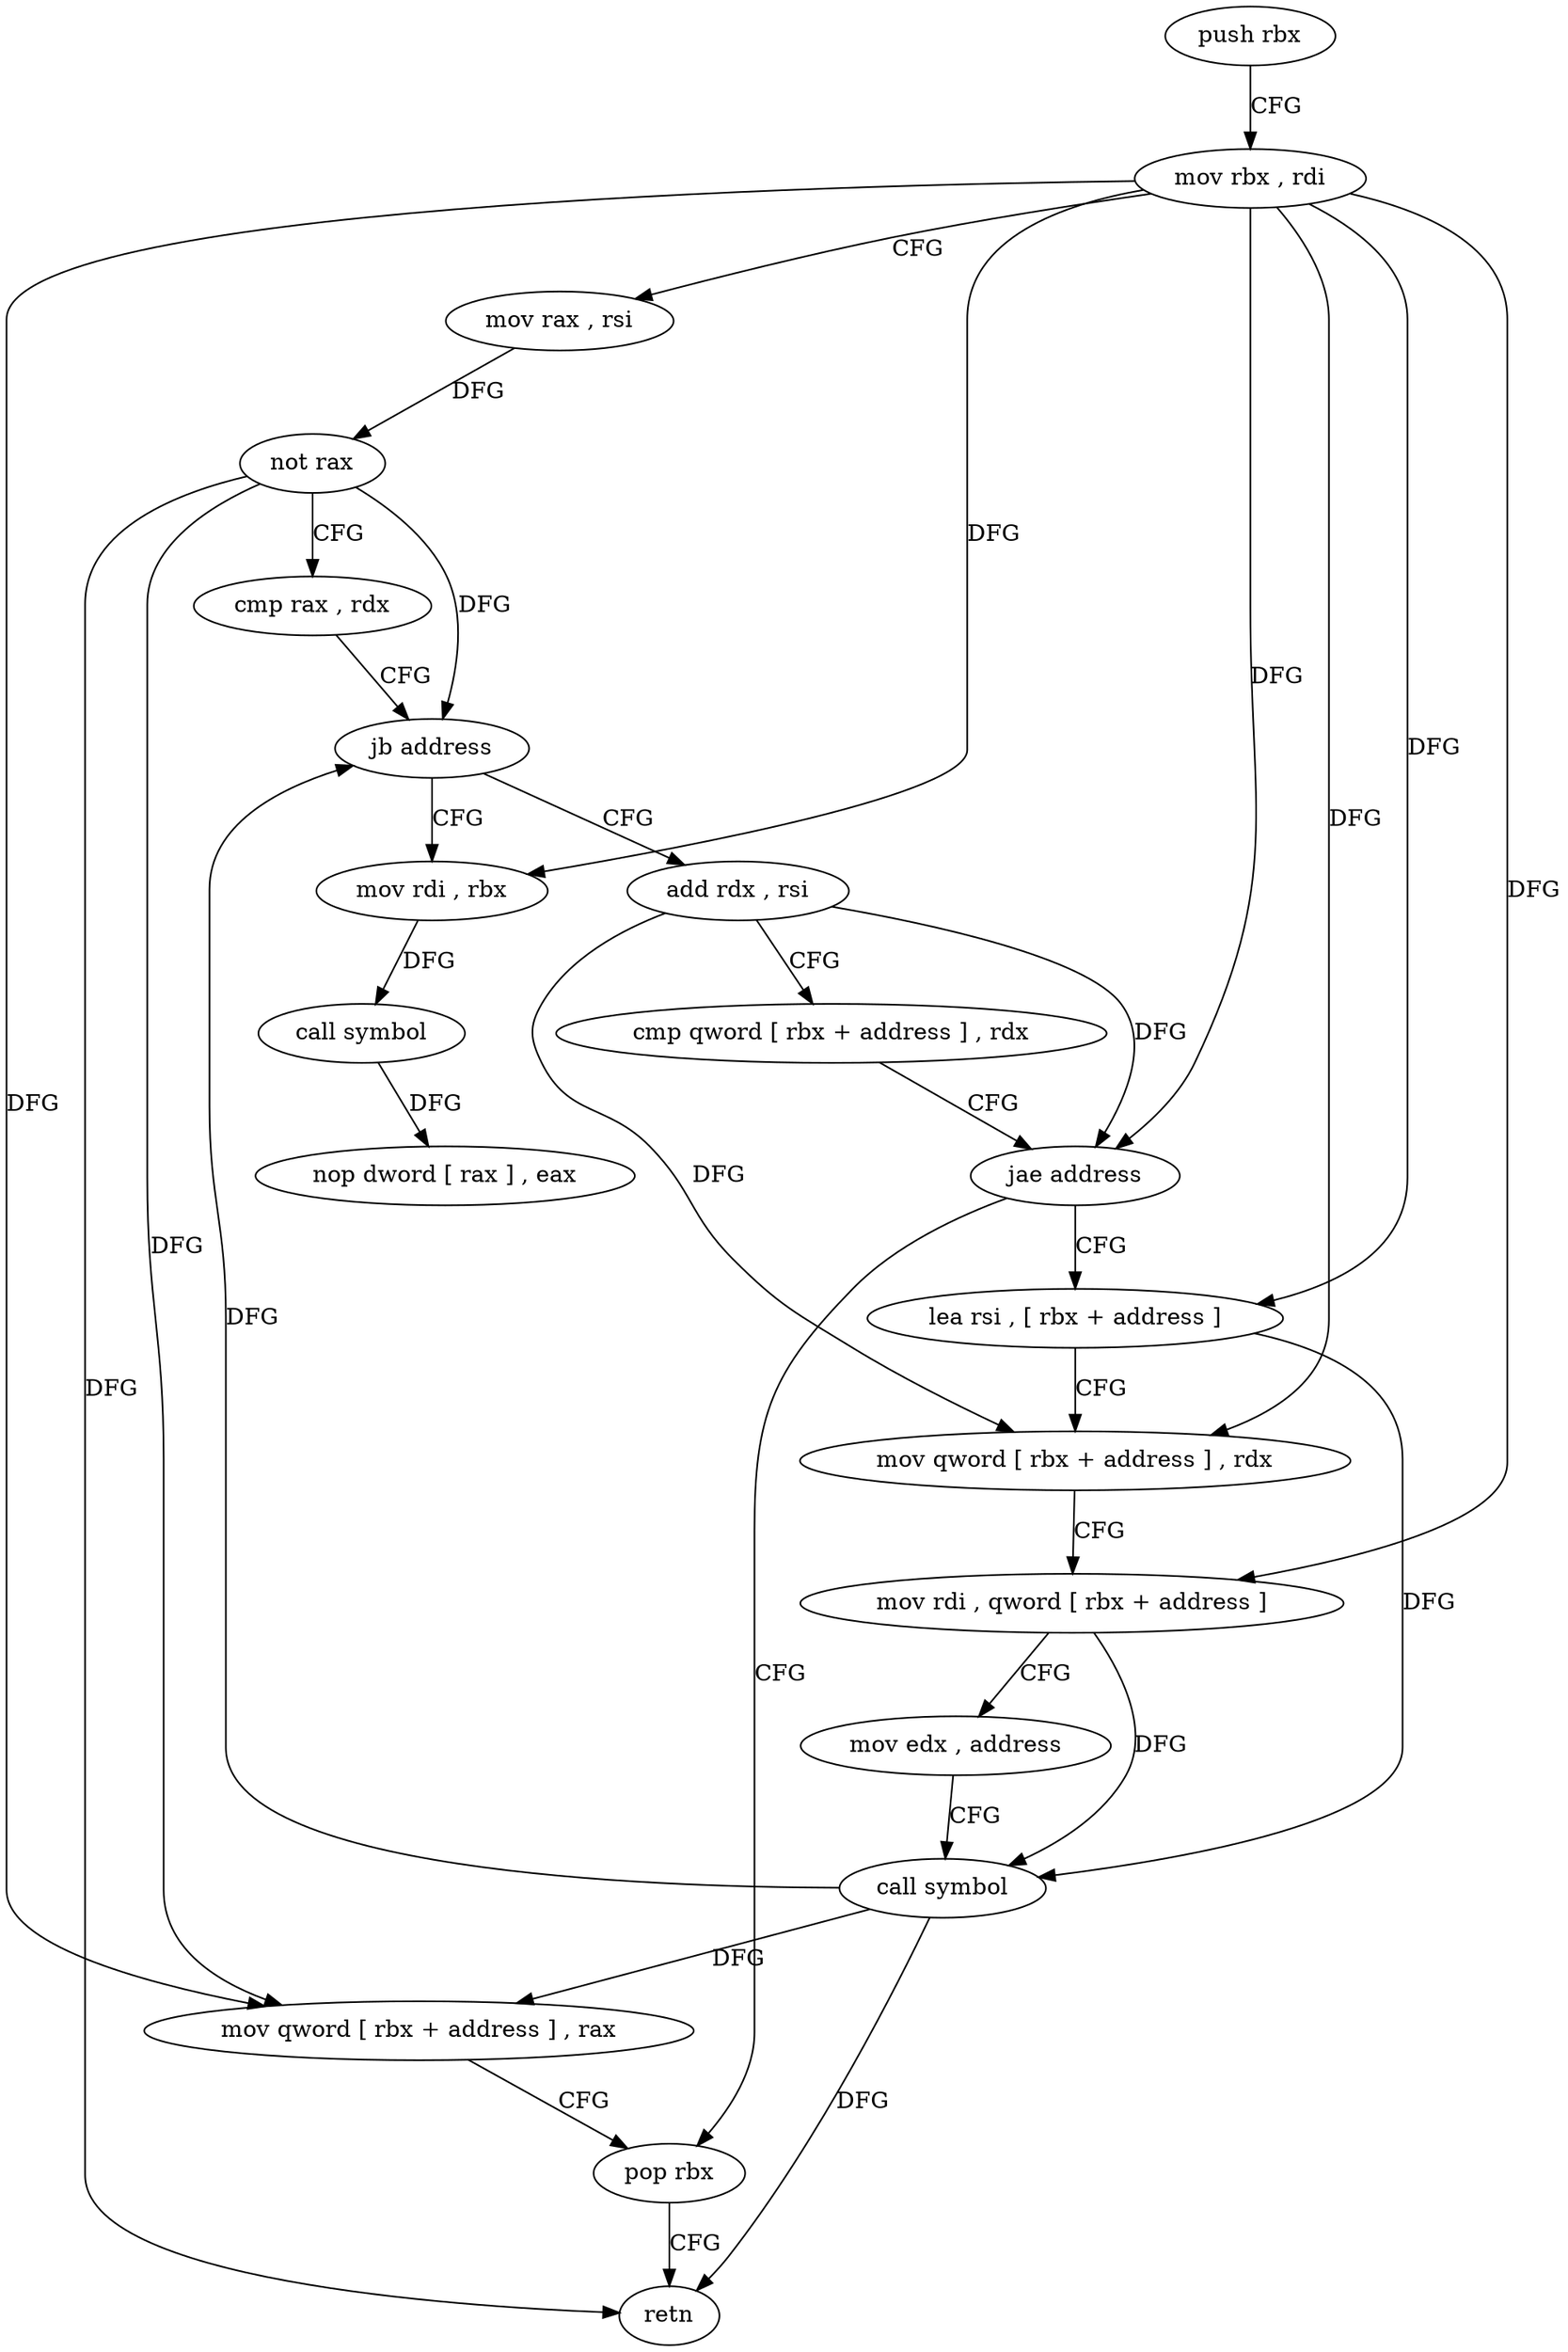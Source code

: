 digraph "func" {
"4209040" [label = "push rbx" ]
"4209041" [label = "mov rbx , rdi" ]
"4209044" [label = "mov rax , rsi" ]
"4209047" [label = "not rax" ]
"4209050" [label = "cmp rax , rdx" ]
"4209053" [label = "jb address" ]
"4209092" [label = "mov rdi , rbx" ]
"4209055" [label = "add rdx , rsi" ]
"4209095" [label = "call symbol" ]
"4209100" [label = "nop dword [ rax ] , eax" ]
"4209058" [label = "cmp qword [ rbx + address ] , rdx" ]
"4209062" [label = "jae address" ]
"4209090" [label = "pop rbx" ]
"4209064" [label = "lea rsi , [ rbx + address ]" ]
"4209091" [label = "retn" ]
"4209068" [label = "mov qword [ rbx + address ] , rdx" ]
"4209072" [label = "mov rdi , qword [ rbx + address ]" ]
"4209076" [label = "mov edx , address" ]
"4209081" [label = "call symbol" ]
"4209086" [label = "mov qword [ rbx + address ] , rax" ]
"4209040" -> "4209041" [ label = "CFG" ]
"4209041" -> "4209044" [ label = "CFG" ]
"4209041" -> "4209092" [ label = "DFG" ]
"4209041" -> "4209062" [ label = "DFG" ]
"4209041" -> "4209064" [ label = "DFG" ]
"4209041" -> "4209068" [ label = "DFG" ]
"4209041" -> "4209072" [ label = "DFG" ]
"4209041" -> "4209086" [ label = "DFG" ]
"4209044" -> "4209047" [ label = "DFG" ]
"4209047" -> "4209050" [ label = "CFG" ]
"4209047" -> "4209053" [ label = "DFG" ]
"4209047" -> "4209091" [ label = "DFG" ]
"4209047" -> "4209086" [ label = "DFG" ]
"4209050" -> "4209053" [ label = "CFG" ]
"4209053" -> "4209092" [ label = "CFG" ]
"4209053" -> "4209055" [ label = "CFG" ]
"4209092" -> "4209095" [ label = "DFG" ]
"4209055" -> "4209058" [ label = "CFG" ]
"4209055" -> "4209062" [ label = "DFG" ]
"4209055" -> "4209068" [ label = "DFG" ]
"4209095" -> "4209100" [ label = "DFG" ]
"4209058" -> "4209062" [ label = "CFG" ]
"4209062" -> "4209090" [ label = "CFG" ]
"4209062" -> "4209064" [ label = "CFG" ]
"4209090" -> "4209091" [ label = "CFG" ]
"4209064" -> "4209068" [ label = "CFG" ]
"4209064" -> "4209081" [ label = "DFG" ]
"4209068" -> "4209072" [ label = "CFG" ]
"4209072" -> "4209076" [ label = "CFG" ]
"4209072" -> "4209081" [ label = "DFG" ]
"4209076" -> "4209081" [ label = "CFG" ]
"4209081" -> "4209086" [ label = "DFG" ]
"4209081" -> "4209053" [ label = "DFG" ]
"4209081" -> "4209091" [ label = "DFG" ]
"4209086" -> "4209090" [ label = "CFG" ]
}
